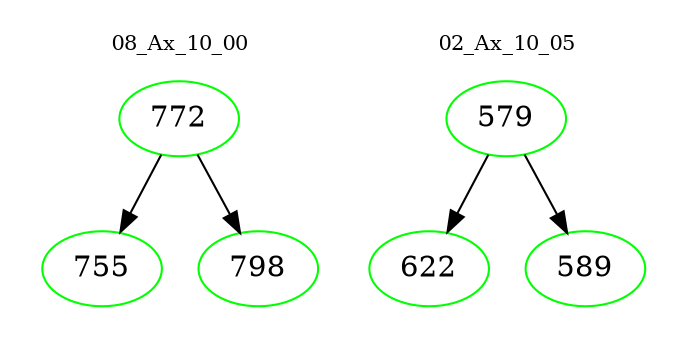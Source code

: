 digraph{
subgraph cluster_0 {
color = white
label = "08_Ax_10_00";
fontsize=10;
T0_772 [label="772", color="green"]
T0_772 -> T0_755 [color="black"]
T0_755 [label="755", color="green"]
T0_772 -> T0_798 [color="black"]
T0_798 [label="798", color="green"]
}
subgraph cluster_1 {
color = white
label = "02_Ax_10_05";
fontsize=10;
T1_579 [label="579", color="green"]
T1_579 -> T1_622 [color="black"]
T1_622 [label="622", color="green"]
T1_579 -> T1_589 [color="black"]
T1_589 [label="589", color="green"]
}
}
